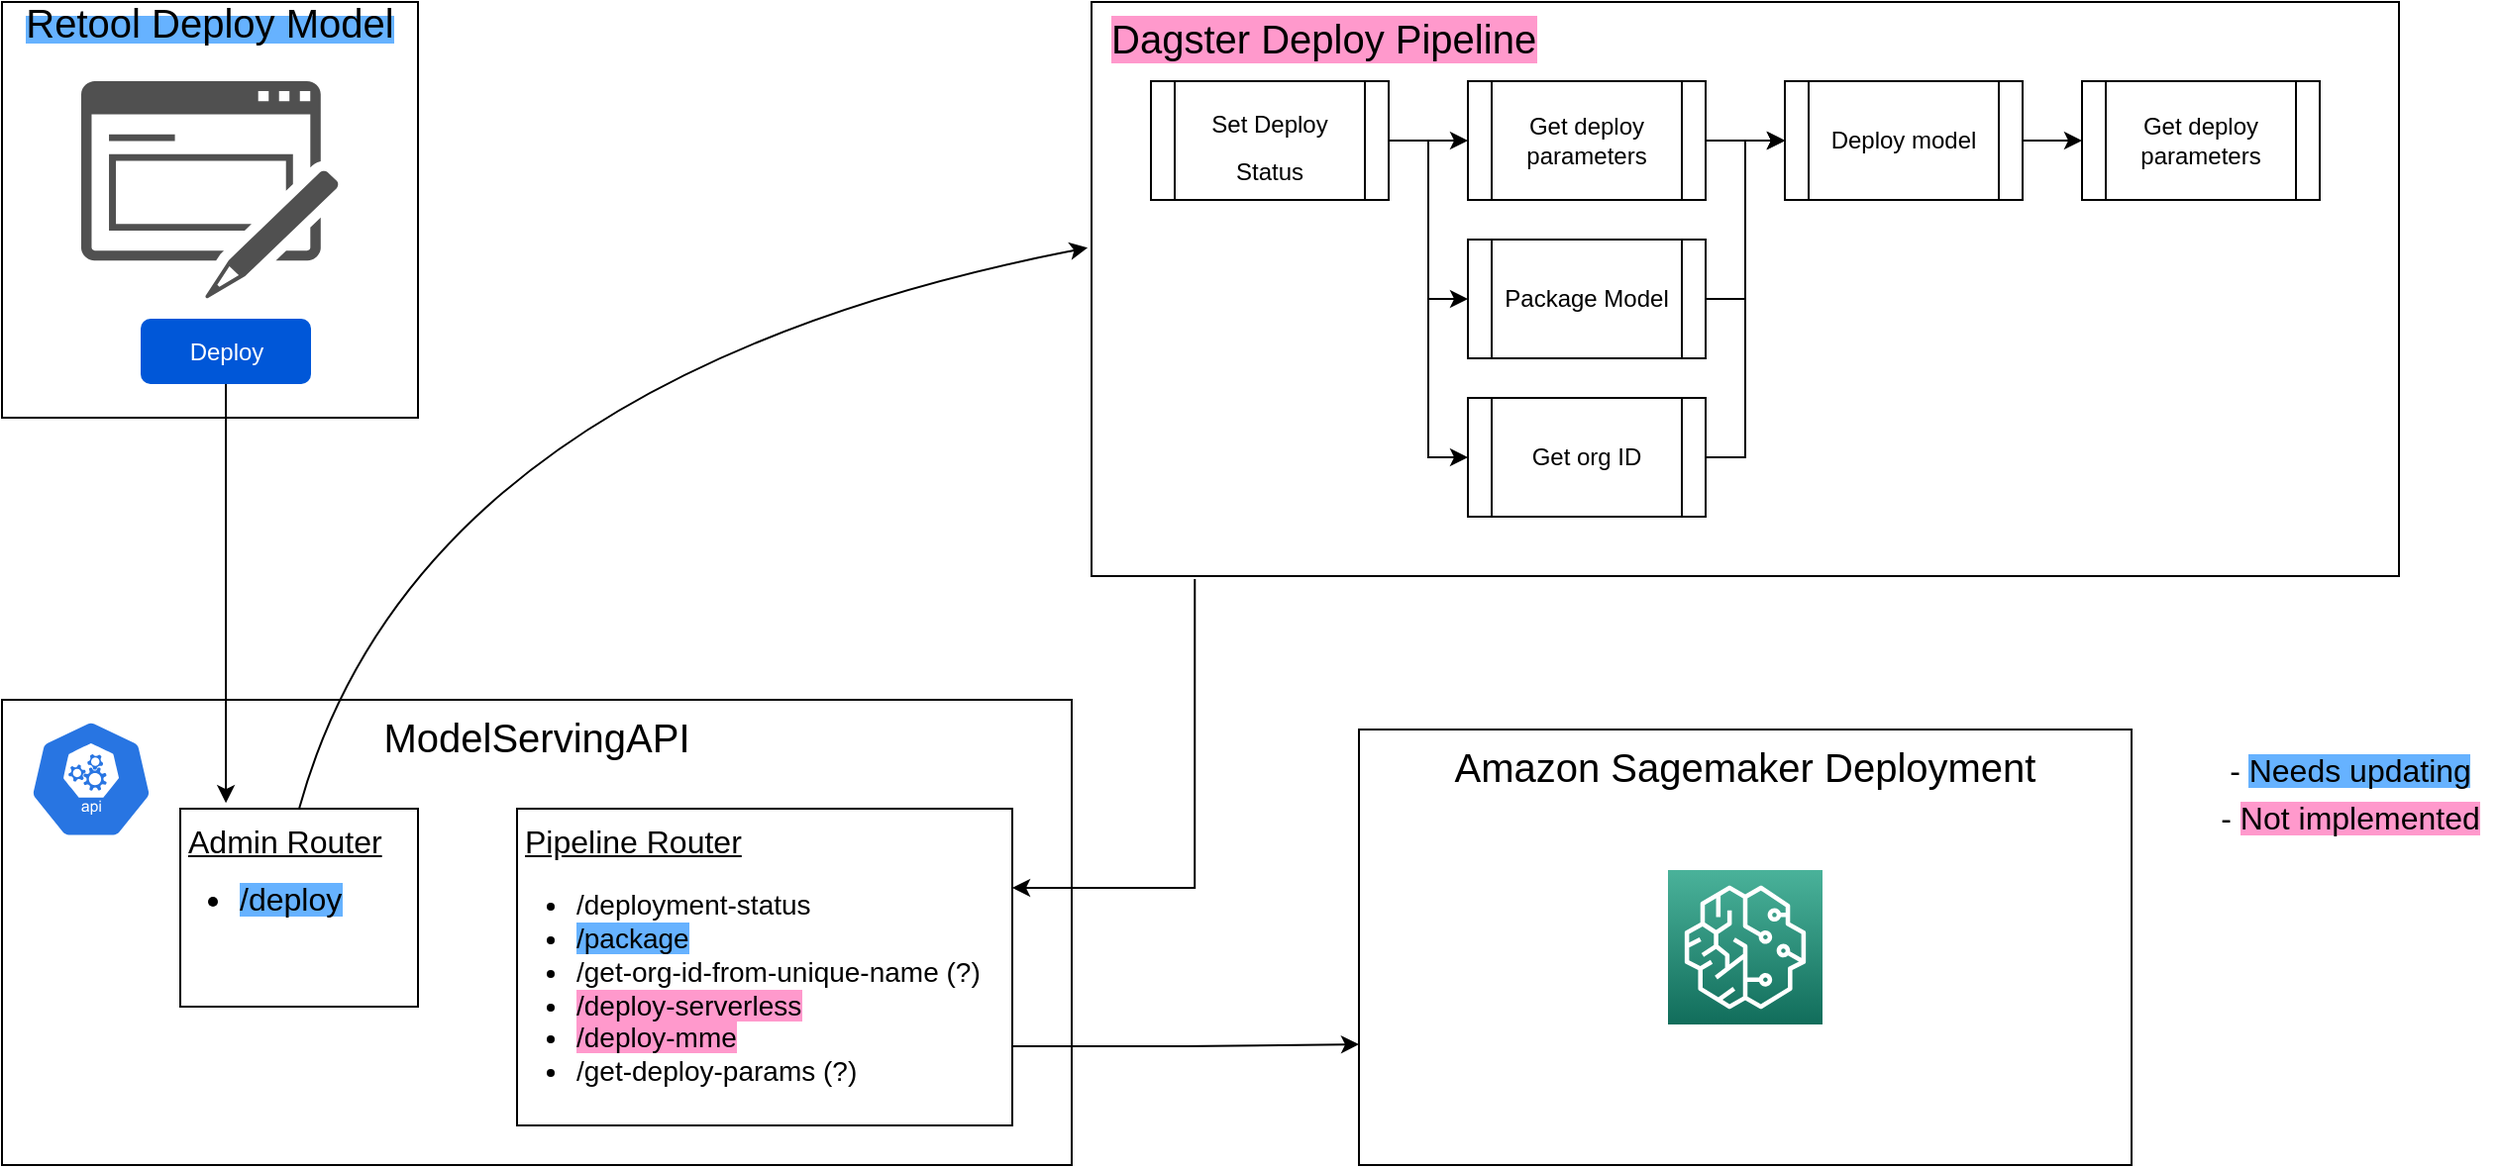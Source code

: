 <mxfile version="20.2.3" type="github"><diagram id="vbVlFKDCjaLW63i06vhi" name="Page-1"><mxGraphModel dx="1472" dy="883" grid="1" gridSize="10" guides="1" tooltips="1" connect="1" arrows="1" fold="1" page="1" pageScale="1" pageWidth="1400" pageHeight="850" math="0" shadow="0"><root><mxCell id="0"/><mxCell id="1" parent="0"/><mxCell id="GepXFc72BX5pKlfw2SH9-54" value="&lt;font style=&quot;font-size: 20px;&quot; color=&quot;#000000&quot;&gt;Amazon Sagemaker Deployment&lt;/font&gt;" style="rounded=0;whiteSpace=wrap;html=1;labelBackgroundColor=none;fontSize=12;fontColor=#FF66B3;strokeColor=#000000;strokeWidth=1;verticalAlign=top;" vertex="1" parent="1"><mxGeometry x="795" y="447.5" width="390" height="220" as="geometry"/></mxCell><mxCell id="GepXFc72BX5pKlfw2SH9-7" value="ModelServingAPI" style="rounded=0;whiteSpace=wrap;html=1;fontSize=20;verticalAlign=top;" vertex="1" parent="1"><mxGeometry x="110" y="432.5" width="540" height="235" as="geometry"/></mxCell><mxCell id="GepXFc72BX5pKlfw2SH9-3" value="&lt;div style=&quot;&quot;&gt;&lt;span style=&quot;line-height: 0;&quot;&gt;&lt;font style=&quot;font-size: 20px;&quot;&gt;Retool Deploy Model&lt;/font&gt;&lt;/span&gt;&lt;/div&gt;" style="whiteSpace=wrap;html=1;aspect=fixed;align=center;verticalAlign=top;labelBackgroundColor=#66B2FF;" vertex="1" parent="1"><mxGeometry x="110" y="80" width="210" height="210" as="geometry"/></mxCell><mxCell id="GepXFc72BX5pKlfw2SH9-2" value="" style="sketch=0;pointerEvents=1;shadow=0;dashed=0;html=1;strokeColor=none;fillColor=#505050;labelPosition=center;verticalLabelPosition=bottom;verticalAlign=top;outlineConnect=0;align=center;shape=mxgraph.office.concepts.form;" vertex="1" parent="1"><mxGeometry x="150" y="120" width="130" height="110" as="geometry"/></mxCell><mxCell id="GepXFc72BX5pKlfw2SH9-14" style="edgeStyle=orthogonalEdgeStyle;rounded=0;orthogonalLoop=1;jettySize=auto;html=1;entryX=0.192;entryY=-0.029;entryDx=0;entryDy=0;entryPerimeter=0;fontSize=16;" edge="1" parent="1" source="GepXFc72BX5pKlfw2SH9-5" target="GepXFc72BX5pKlfw2SH9-10"><mxGeometry relative="1" as="geometry"/></mxCell><mxCell id="GepXFc72BX5pKlfw2SH9-5" value="Deploy" style="rounded=1;fillColor=#0057D8;strokeColor=none;html=1;fontColor=#ffffff;align=center;verticalAlign=middle;fontStyle=0;fontSize=12;sketch=0;" vertex="1" parent="1"><mxGeometry x="180" y="240" width="86" height="33" as="geometry"/></mxCell><mxCell id="GepXFc72BX5pKlfw2SH9-6" value="" style="sketch=0;html=1;dashed=0;whitespace=wrap;fillColor=#2875E2;strokeColor=#ffffff;points=[[0.005,0.63,0],[0.1,0.2,0],[0.9,0.2,0],[0.5,0,0],[0.995,0.63,0],[0.72,0.99,0],[0.5,1,0],[0.28,0.99,0]];shape=mxgraph.kubernetes.icon;prIcon=api;fontSize=20;" vertex="1" parent="1"><mxGeometry x="120" y="442.5" width="70" height="60" as="geometry"/></mxCell><mxCell id="GepXFc72BX5pKlfw2SH9-10" value="&lt;u&gt;Admin Router&lt;/u&gt;" style="rounded=0;whiteSpace=wrap;html=1;fontSize=16;verticalAlign=top;align=left;spacingLeft=2;" vertex="1" parent="1"><mxGeometry x="200" y="487.5" width="120" height="100" as="geometry"/></mxCell><mxCell id="GepXFc72BX5pKlfw2SH9-11" value="&lt;ul&gt;&lt;li&gt;&lt;span style=&quot;background-color: rgb(102, 178, 255);&quot;&gt;/deploy&lt;/span&gt;&lt;/li&gt;&lt;/ul&gt;" style="text;strokeColor=none;fillColor=none;html=1;whiteSpace=wrap;verticalAlign=middle;overflow=hidden;fontSize=16;spacing=0;horizontal=1;strokeWidth=0;" vertex="1" parent="1"><mxGeometry x="190" y="492.5" width="130" height="80" as="geometry"/></mxCell><mxCell id="GepXFc72BX5pKlfw2SH9-56" style="edgeStyle=orthogonalEdgeStyle;rounded=0;orthogonalLoop=1;jettySize=auto;html=1;exitX=1;exitY=0.75;exitDx=0;exitDy=0;entryX=0;entryY=0.723;entryDx=0;entryDy=0;entryPerimeter=0;fontSize=20;fontColor=#000000;" edge="1" parent="1" source="GepXFc72BX5pKlfw2SH9-17" target="GepXFc72BX5pKlfw2SH9-54"><mxGeometry relative="1" as="geometry"/></mxCell><mxCell id="GepXFc72BX5pKlfw2SH9-17" value="&lt;u&gt;Pipeline Router&lt;/u&gt;" style="rounded=0;whiteSpace=wrap;html=1;fontSize=16;strokeWidth=1;spacingLeft=2;verticalAlign=top;align=left;strokeColor=#000000;" vertex="1" parent="1"><mxGeometry x="370" y="487.5" width="250" height="160" as="geometry"/></mxCell><mxCell id="GepXFc72BX5pKlfw2SH9-18" value="&lt;ul style=&quot;font-size: 14px;&quot;&gt;&lt;li&gt;/deployment-status&lt;/li&gt;&lt;li&gt;&lt;span style=&quot;background-color: rgb(102, 178, 255);&quot;&gt;/package&lt;/span&gt;&lt;/li&gt;&lt;li&gt;/get-org-id-from-unique-name (?)&lt;/li&gt;&lt;li&gt;&lt;span style=&quot;background-color: rgb(255, 153, 204);&quot;&gt;/deploy-serverless&lt;/span&gt;&lt;/li&gt;&lt;li&gt;&lt;span style=&quot;background-color: rgb(255, 153, 204);&quot;&gt;/deploy-mme&lt;/span&gt;&lt;/li&gt;&lt;li&gt;/get-deploy-params (?)&lt;/li&gt;&lt;/ul&gt;" style="text;strokeColor=none;fillColor=none;html=1;whiteSpace=wrap;verticalAlign=middle;overflow=hidden;fontSize=16;spacing=0;horizontal=1;strokeWidth=0;" vertex="1" parent="1"><mxGeometry x="360" y="487.5" width="250" height="180" as="geometry"/></mxCell><mxCell id="GepXFc72BX5pKlfw2SH9-55" style="edgeStyle=orthogonalEdgeStyle;rounded=0;orthogonalLoop=1;jettySize=auto;html=1;entryX=1;entryY=0.25;entryDx=0;entryDy=0;fontSize=20;fontColor=#000000;exitX=0.079;exitY=1.005;exitDx=0;exitDy=0;exitPerimeter=0;" edge="1" parent="1" source="GepXFc72BX5pKlfw2SH9-29" target="GepXFc72BX5pKlfw2SH9-17"><mxGeometry relative="1" as="geometry"><Array as="points"><mxPoint x="712" y="528"/></Array></mxGeometry></mxCell><mxCell id="GepXFc72BX5pKlfw2SH9-29" value="&lt;font style=&quot;font-size: 20px;&quot;&gt;Dagster Deploy Pipeline&lt;/font&gt;" style="rounded=0;whiteSpace=wrap;html=1;fontSize=14;strokeColor=#000000;strokeWidth=1;verticalAlign=top;align=left;spacingLeft=8;labelBackgroundColor=#FF99CC;" vertex="1" parent="1"><mxGeometry x="660" y="80" width="660" height="290" as="geometry"/></mxCell><mxCell id="GepXFc72BX5pKlfw2SH9-32" value="" style="curved=1;endArrow=classic;html=1;rounded=0;fontSize=20;exitX=0.5;exitY=0;exitDx=0;exitDy=0;entryX=-0.003;entryY=0.428;entryDx=0;entryDy=0;entryPerimeter=0;" edge="1" parent="1" source="GepXFc72BX5pKlfw2SH9-10" target="GepXFc72BX5pKlfw2SH9-29"><mxGeometry width="50" height="50" relative="1" as="geometry"><mxPoint x="520" y="430" as="sourcePoint"/><mxPoint x="570" y="380" as="targetPoint"/><Array as="points"><mxPoint x="320" y="270"/></Array></mxGeometry></mxCell><mxCell id="GepXFc72BX5pKlfw2SH9-40" style="edgeStyle=orthogonalEdgeStyle;rounded=0;orthogonalLoop=1;jettySize=auto;html=1;entryX=0;entryY=0.5;entryDx=0;entryDy=0;fontSize=12;" edge="1" parent="1" source="GepXFc72BX5pKlfw2SH9-33" target="GepXFc72BX5pKlfw2SH9-34"><mxGeometry relative="1" as="geometry"/></mxCell><mxCell id="GepXFc72BX5pKlfw2SH9-50" style="edgeStyle=orthogonalEdgeStyle;rounded=0;orthogonalLoop=1;jettySize=auto;html=1;entryX=0;entryY=0.5;entryDx=0;entryDy=0;fontSize=12;" edge="1" parent="1" source="GepXFc72BX5pKlfw2SH9-33" target="GepXFc72BX5pKlfw2SH9-36"><mxGeometry relative="1" as="geometry"/></mxCell><mxCell id="GepXFc72BX5pKlfw2SH9-51" style="edgeStyle=orthogonalEdgeStyle;rounded=0;orthogonalLoop=1;jettySize=auto;html=1;entryX=0;entryY=0.5;entryDx=0;entryDy=0;fontSize=12;" edge="1" parent="1" source="GepXFc72BX5pKlfw2SH9-33" target="GepXFc72BX5pKlfw2SH9-37"><mxGeometry relative="1" as="geometry"/></mxCell><mxCell id="GepXFc72BX5pKlfw2SH9-33" value="&lt;font style=&quot;font-size: 12px;&quot;&gt;Set Deploy Status&lt;/font&gt;" style="shape=process;whiteSpace=wrap;html=1;backgroundOutline=1;fontSize=20;strokeColor=#000000;strokeWidth=1;" vertex="1" parent="1"><mxGeometry x="690" y="120" width="120" height="60" as="geometry"/></mxCell><mxCell id="GepXFc72BX5pKlfw2SH9-45" style="edgeStyle=orthogonalEdgeStyle;rounded=0;orthogonalLoop=1;jettySize=auto;html=1;exitX=1;exitY=0.5;exitDx=0;exitDy=0;fontSize=12;" edge="1" parent="1" source="GepXFc72BX5pKlfw2SH9-34" target="GepXFc72BX5pKlfw2SH9-38"><mxGeometry relative="1" as="geometry"/></mxCell><mxCell id="GepXFc72BX5pKlfw2SH9-34" value="Get deploy parameters" style="shape=process;whiteSpace=wrap;html=1;backgroundOutline=1;fontSize=12;strokeColor=#000000;strokeWidth=1;" vertex="1" parent="1"><mxGeometry x="850" y="120" width="120" height="60" as="geometry"/></mxCell><mxCell id="GepXFc72BX5pKlfw2SH9-48" style="edgeStyle=orthogonalEdgeStyle;rounded=0;orthogonalLoop=1;jettySize=auto;html=1;exitX=1;exitY=0.5;exitDx=0;exitDy=0;entryX=0;entryY=0.5;entryDx=0;entryDy=0;fontSize=12;" edge="1" parent="1" source="GepXFc72BX5pKlfw2SH9-36" target="GepXFc72BX5pKlfw2SH9-38"><mxGeometry relative="1" as="geometry"/></mxCell><mxCell id="GepXFc72BX5pKlfw2SH9-36" value="Package Model" style="shape=process;whiteSpace=wrap;html=1;backgroundOutline=1;fontSize=12;strokeColor=#000000;strokeWidth=1;" vertex="1" parent="1"><mxGeometry x="850" y="200" width="120" height="60" as="geometry"/></mxCell><mxCell id="GepXFc72BX5pKlfw2SH9-49" style="edgeStyle=orthogonalEdgeStyle;rounded=0;orthogonalLoop=1;jettySize=auto;html=1;entryX=0;entryY=0.5;entryDx=0;entryDy=0;fontSize=12;" edge="1" parent="1" source="GepXFc72BX5pKlfw2SH9-37" target="GepXFc72BX5pKlfw2SH9-38"><mxGeometry relative="1" as="geometry"/></mxCell><mxCell id="GepXFc72BX5pKlfw2SH9-37" value="Get org ID" style="shape=process;whiteSpace=wrap;html=1;backgroundOutline=1;fontSize=12;strokeColor=#000000;strokeWidth=1;" vertex="1" parent="1"><mxGeometry x="850" y="280" width="120" height="60" as="geometry"/></mxCell><mxCell id="GepXFc72BX5pKlfw2SH9-52" value="" style="edgeStyle=orthogonalEdgeStyle;rounded=0;orthogonalLoop=1;jettySize=auto;html=1;fontSize=12;" edge="1" parent="1" source="GepXFc72BX5pKlfw2SH9-38" target="GepXFc72BX5pKlfw2SH9-39"><mxGeometry relative="1" as="geometry"/></mxCell><mxCell id="GepXFc72BX5pKlfw2SH9-38" value="Deploy model" style="shape=process;whiteSpace=wrap;html=1;backgroundOutline=1;fontSize=12;strokeColor=#000000;strokeWidth=1;" vertex="1" parent="1"><mxGeometry x="1010" y="120" width="120" height="60" as="geometry"/></mxCell><mxCell id="GepXFc72BX5pKlfw2SH9-39" value="Get deploy parameters" style="shape=process;whiteSpace=wrap;html=1;backgroundOutline=1;fontSize=12;strokeColor=#000000;strokeWidth=1;" vertex="1" parent="1"><mxGeometry x="1160" y="120" width="120" height="60" as="geometry"/></mxCell><mxCell id="GepXFc72BX5pKlfw2SH9-53" value="" style="sketch=0;points=[[0,0,0],[0.25,0,0],[0.5,0,0],[0.75,0,0],[1,0,0],[0,1,0],[0.25,1,0],[0.5,1,0],[0.75,1,0],[1,1,0],[0,0.25,0],[0,0.5,0],[0,0.75,0],[1,0.25,0],[1,0.5,0],[1,0.75,0]];outlineConnect=0;fontColor=#232F3E;gradientColor=#4AB29A;gradientDirection=north;fillColor=#116D5B;strokeColor=#ffffff;dashed=0;verticalLabelPosition=bottom;verticalAlign=top;align=center;html=1;fontSize=12;fontStyle=0;aspect=fixed;shape=mxgraph.aws4.resourceIcon;resIcon=mxgraph.aws4.sagemaker;labelBackgroundColor=#FF99CC;" vertex="1" parent="1"><mxGeometry x="951" y="518.5" width="78" height="78" as="geometry"/></mxCell><mxCell id="GepXFc72BX5pKlfw2SH9-57" value="&lt;font style=&quot;font-size: 16px;&quot;&gt;- &lt;span style=&quot;background-color: rgb(102, 178, 255);&quot;&gt;Needs updating&lt;/span&gt;&lt;br&gt;- &lt;span style=&quot;background-color: rgb(255, 153, 204);&quot;&gt;Not implemented&lt;/span&gt;&lt;/font&gt;" style="text;html=1;align=center;verticalAlign=middle;resizable=0;points=[];autosize=1;strokeColor=none;fillColor=none;fontSize=20;fontColor=#000000;" vertex="1" parent="1"><mxGeometry x="1220" y="447.5" width="150" height="60" as="geometry"/></mxCell></root></mxGraphModel></diagram></mxfile>
